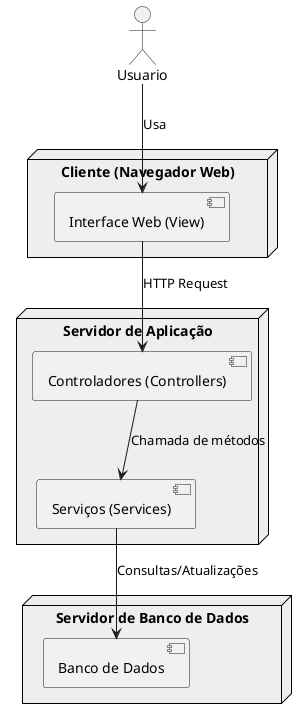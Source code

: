 @startuml
skinparam node {
  BackgroundColor #EEEEEE
  BorderColor Black
}

actor Usuario

node "Cliente (Navegador Web)" {
  [Interface Web (View)]
}

node "Servidor de Aplicação" {
  [Controladores (Controllers)]
  [Serviços (Services)]
}

node "Servidor de Banco de Dados" {
  [Banco de Dados]
}

Usuario --> [Interface Web (View)] : Usa

[Interface Web (View)] --> [Controladores (Controllers)] : HTTP Request
[Controladores (Controllers)] --> [Serviços (Services)] : Chamada de métodos
[Serviços (Services)] --> [Banco de Dados] : Consultas/Atualizações

@enduml

